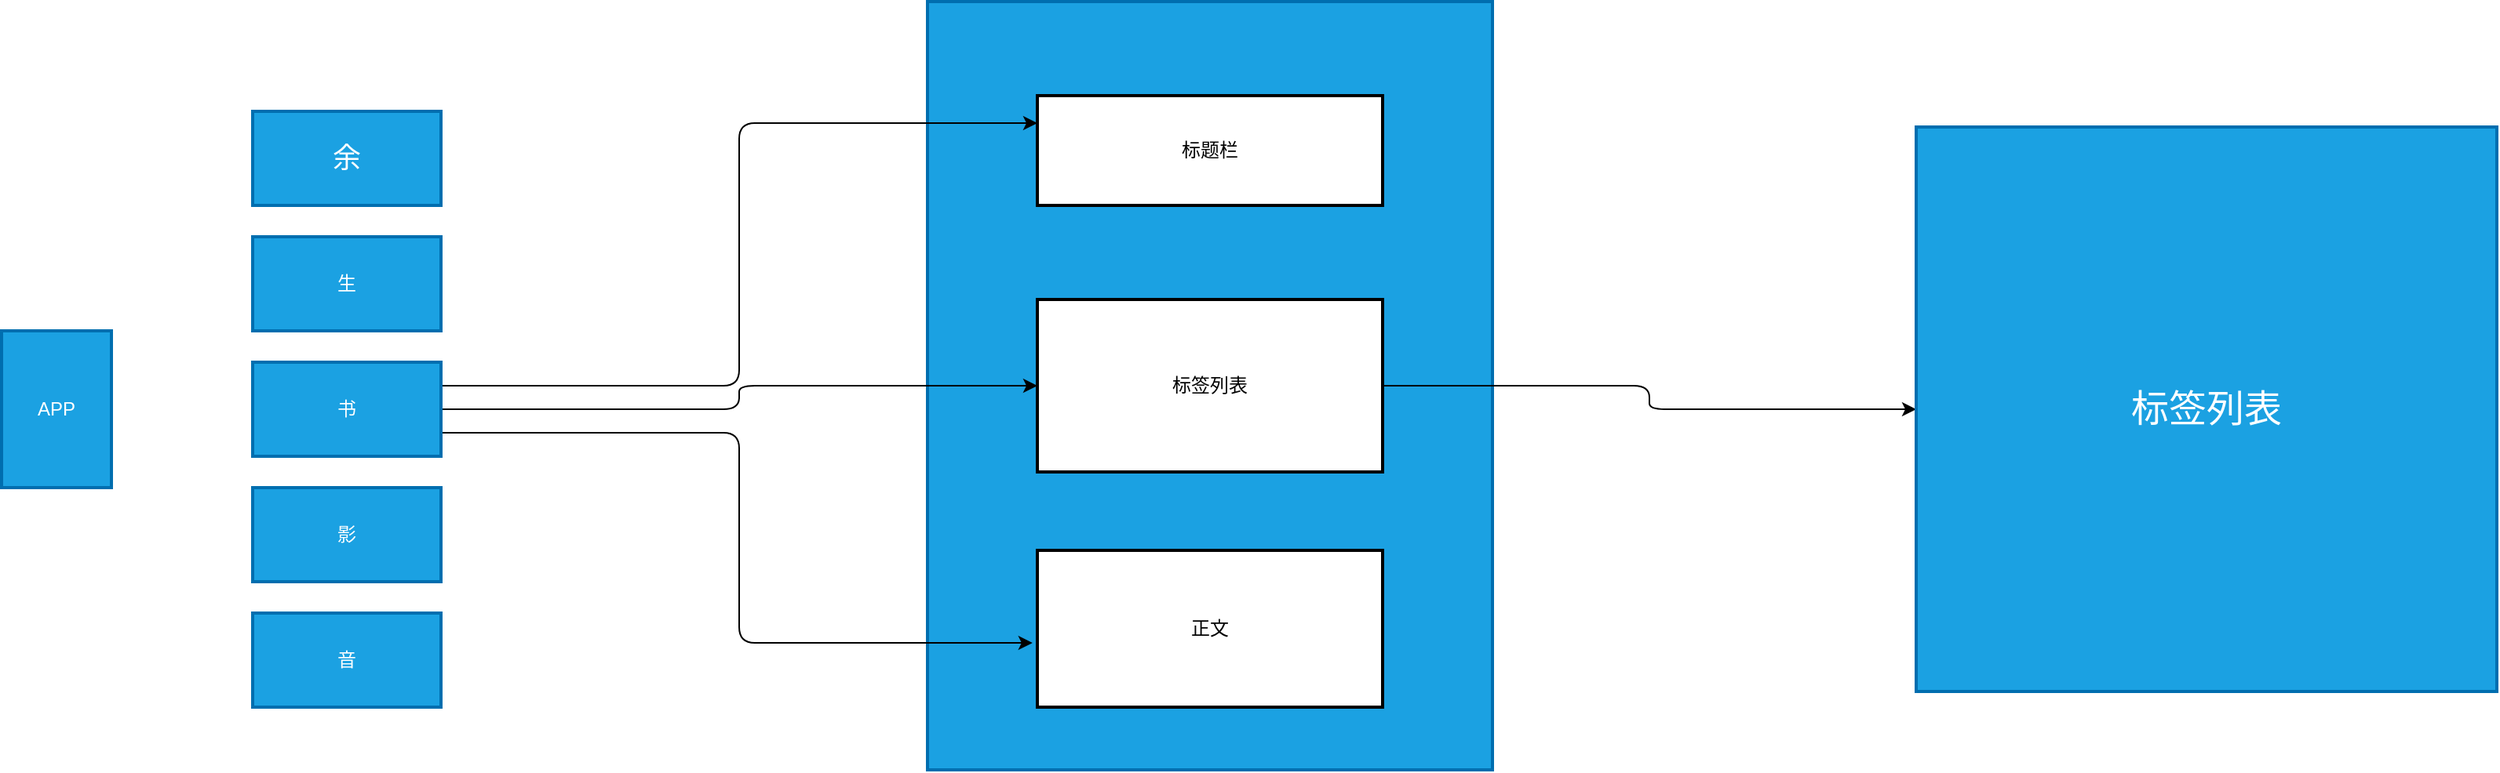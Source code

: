 <mxfile>
    <diagram id="a-6WubsO2x6UD6Rs8Lfn" name="第 1 页">
        <mxGraphModel dx="1171" dy="737" grid="1" gridSize="10" guides="1" tooltips="1" connect="1" arrows="1" fold="1" page="1" pageScale="1" pageWidth="827" pageHeight="1169" math="0" shadow="0">
            <root>
                <mxCell id="0"/>
                <mxCell id="1" parent="0"/>
                <mxCell id="20" value="" style="rounded=0;whiteSpace=wrap;html=1;strokeWidth=2;fillColor=#1ba1e2;strokeColor=#006EAF;fontColor=#ffffff;" vertex="1" parent="1">
                    <mxGeometry x="610" y="10" width="360" height="490" as="geometry"/>
                </mxCell>
                <mxCell id="2" value="APP" style="rounded=0;whiteSpace=wrap;html=1;strokeWidth=2;fillColor=#1ba1e2;strokeColor=#006EAF;fontColor=#ffffff;" vertex="1" parent="1">
                    <mxGeometry x="20" y="220" width="70" height="100" as="geometry"/>
                </mxCell>
                <mxCell id="3" value="&lt;font style=&quot;font-size: 18px&quot;&gt;余&lt;/font&gt;" style="rounded=0;whiteSpace=wrap;html=1;strokeWidth=2;fillColor=#1ba1e2;strokeColor=#006EAF;fontColor=#ffffff;" vertex="1" parent="1">
                    <mxGeometry x="180" y="80" width="120" height="60" as="geometry"/>
                </mxCell>
                <mxCell id="4" value="生" style="rounded=0;whiteSpace=wrap;html=1;strokeWidth=2;fillColor=#1ba1e2;strokeColor=#006EAF;fontColor=#ffffff;" vertex="1" parent="1">
                    <mxGeometry x="180" y="160" width="120" height="60" as="geometry"/>
                </mxCell>
                <mxCell id="9" style="edgeStyle=orthogonalEdgeStyle;html=1;exitX=1;exitY=0.25;exitDx=0;exitDy=0;entryX=0;entryY=0.25;entryDx=0;entryDy=0;" edge="1" parent="1" source="5" target="8">
                    <mxGeometry relative="1" as="geometry"/>
                </mxCell>
                <mxCell id="10" style="edgeStyle=orthogonalEdgeStyle;html=1;exitX=1;exitY=0.5;exitDx=0;exitDy=0;entryX=0;entryY=0.5;entryDx=0;entryDy=0;" edge="1" parent="1" source="5" target="11">
                    <mxGeometry relative="1" as="geometry">
                        <mxPoint x="680" y="270" as="targetPoint"/>
                    </mxGeometry>
                </mxCell>
                <mxCell id="12" style="edgeStyle=orthogonalEdgeStyle;html=1;exitX=1;exitY=0.75;exitDx=0;exitDy=0;entryX=-0.014;entryY=0.59;entryDx=0;entryDy=0;entryPerimeter=0;" edge="1" parent="1" source="5" target="13">
                    <mxGeometry relative="1" as="geometry">
                        <mxPoint x="520" y="450" as="targetPoint"/>
                        <Array as="points">
                            <mxPoint x="490" y="285"/>
                            <mxPoint x="490" y="419"/>
                        </Array>
                    </mxGeometry>
                </mxCell>
                <mxCell id="5" value="书" style="rounded=0;whiteSpace=wrap;html=1;strokeWidth=2;fillColor=#1ba1e2;strokeColor=#006EAF;fontColor=#ffffff;" vertex="1" parent="1">
                    <mxGeometry x="180" y="240" width="120" height="60" as="geometry"/>
                </mxCell>
                <mxCell id="6" value="影" style="rounded=0;whiteSpace=wrap;html=1;strokeWidth=2;fillColor=#1ba1e2;strokeColor=#006EAF;fontColor=#ffffff;" vertex="1" parent="1">
                    <mxGeometry x="180" y="320" width="120" height="60" as="geometry"/>
                </mxCell>
                <mxCell id="7" value="音" style="rounded=0;whiteSpace=wrap;html=1;strokeWidth=2;fillColor=#1ba1e2;strokeColor=#006EAF;fontColor=#ffffff;" vertex="1" parent="1">
                    <mxGeometry x="180" y="400" width="120" height="60" as="geometry"/>
                </mxCell>
                <mxCell id="8" value="标题栏" style="rounded=0;whiteSpace=wrap;html=1;strokeWidth=2;" vertex="1" parent="1">
                    <mxGeometry x="680" y="70" width="220" height="70" as="geometry"/>
                </mxCell>
                <mxCell id="15" style="edgeStyle=orthogonalEdgeStyle;html=1;exitX=1;exitY=0.5;exitDx=0;exitDy=0;entryX=0;entryY=0.5;entryDx=0;entryDy=0;" edge="1" parent="1" source="11" target="14">
                    <mxGeometry relative="1" as="geometry"/>
                </mxCell>
                <mxCell id="11" value="标签列表" style="rounded=0;whiteSpace=wrap;html=1;strokeWidth=2;" vertex="1" parent="1">
                    <mxGeometry x="680" y="200" width="220" height="110" as="geometry"/>
                </mxCell>
                <mxCell id="13" value="正文" style="rounded=0;whiteSpace=wrap;html=1;strokeWidth=2;" vertex="1" parent="1">
                    <mxGeometry x="680" y="360" width="220" height="100" as="geometry"/>
                </mxCell>
                <mxCell id="14" value="&lt;font style=&quot;font-size: 24px&quot;&gt;标签列表&lt;/font&gt;" style="rounded=0;whiteSpace=wrap;html=1;strokeWidth=2;fillColor=#1ba1e2;strokeColor=#006EAF;fontColor=#ffffff;" vertex="1" parent="1">
                    <mxGeometry x="1240" y="90" width="370" height="360" as="geometry"/>
                </mxCell>
            </root>
        </mxGraphModel>
    </diagram>
</mxfile>